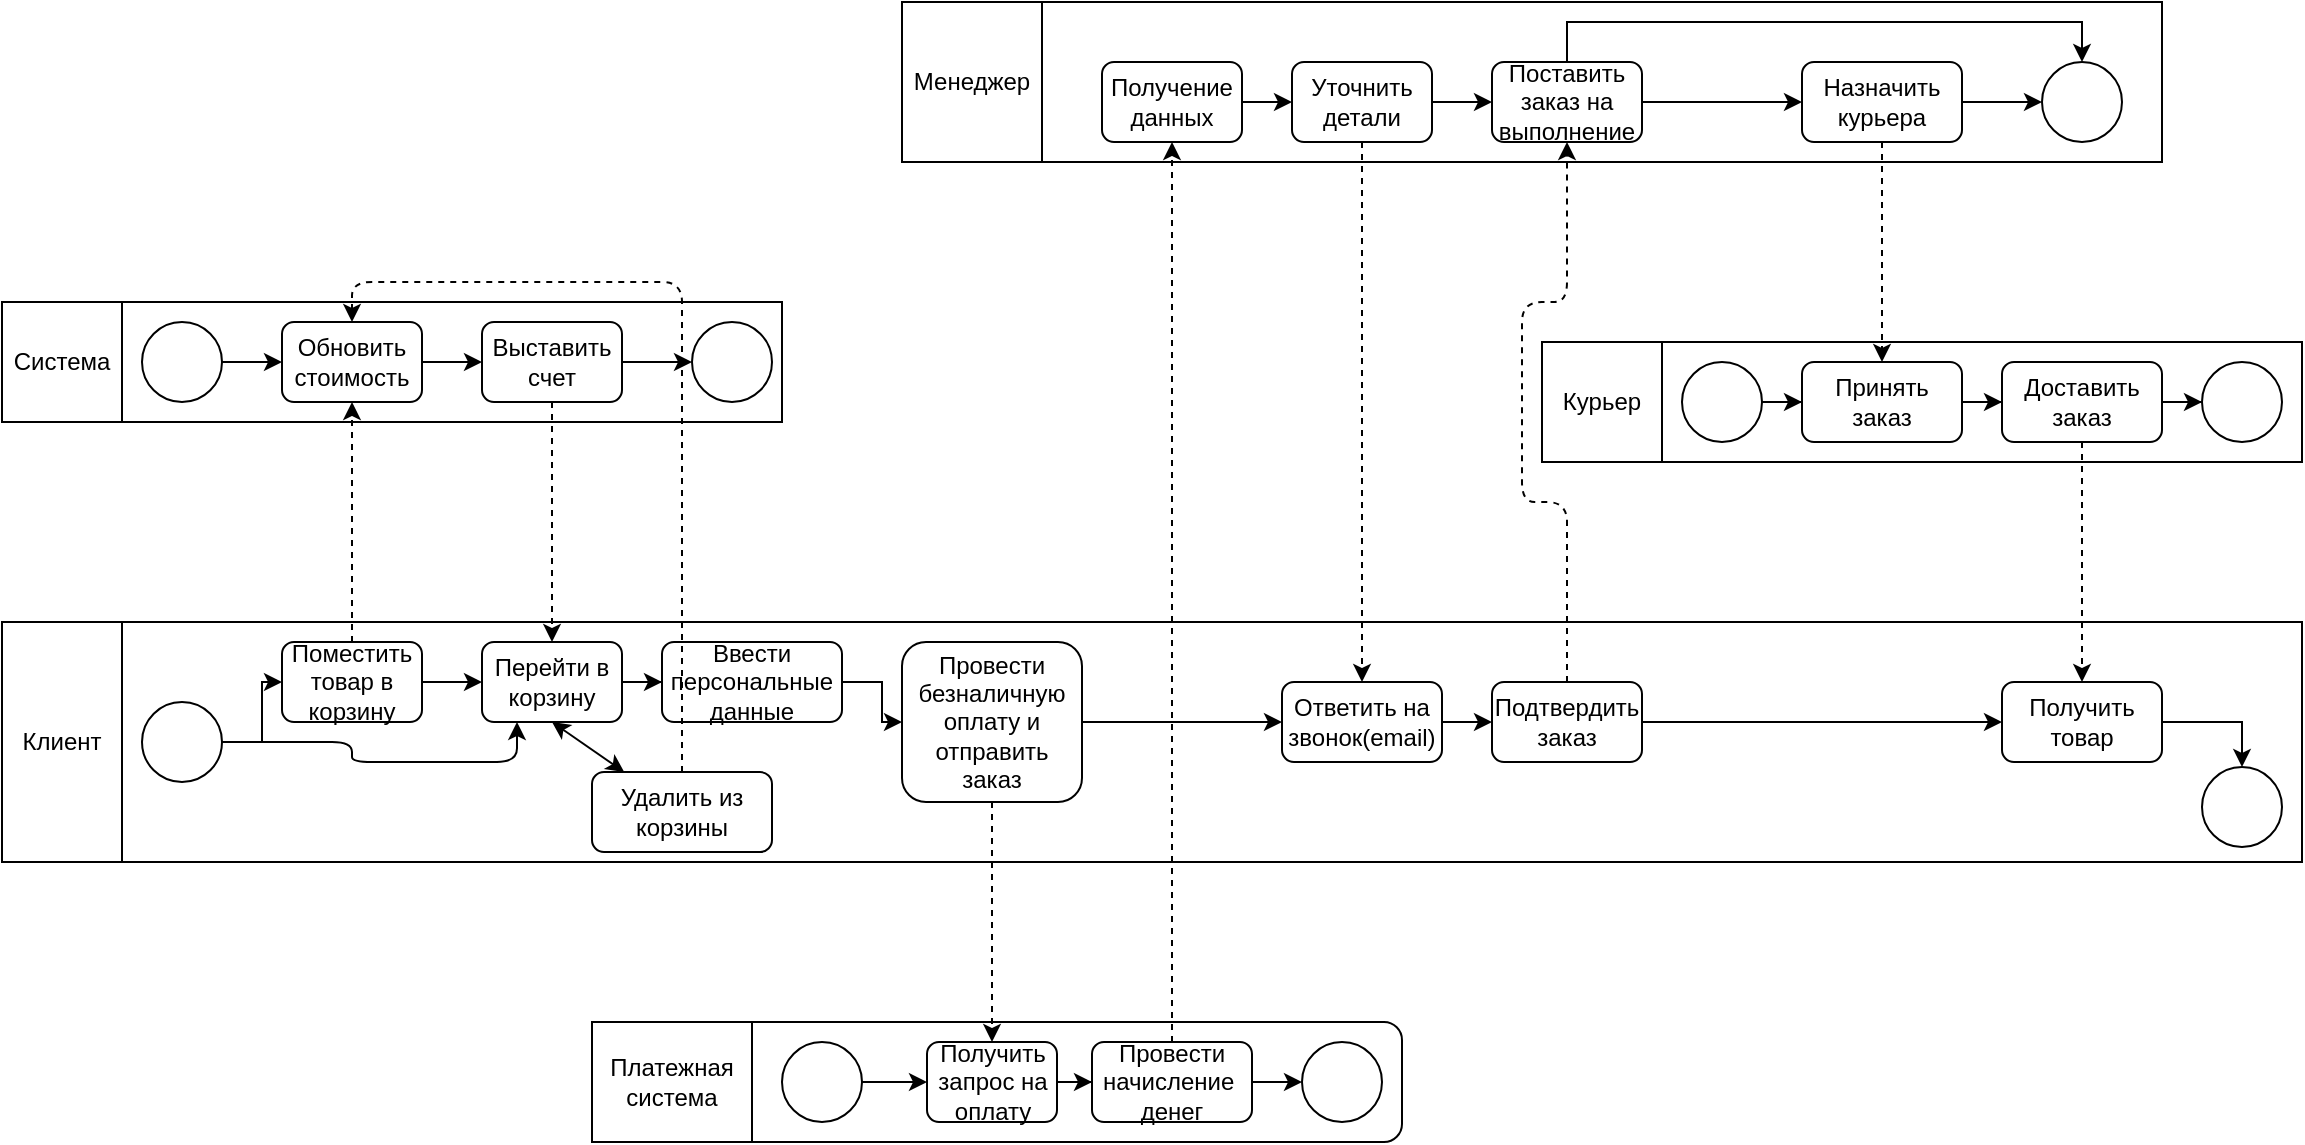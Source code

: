 <mxfile version="11.2.8" type="device" pages="1"><diagram id="i1Cw4rcBKylLXXhqqrW6" name="Page-1"><mxGraphModel dx="1038" dy="499" grid="1" gridSize="10" guides="1" tooltips="1" connect="1" arrows="1" fold="1" page="1" pageScale="1" pageWidth="827" pageHeight="1169" math="0" shadow="0"><root><mxCell id="0"/><mxCell id="1" parent="0"/><mxCell id="Mkm08KAxcuWUaunP_97x-1" value="" style="rounded=0;whiteSpace=wrap;html=1;" vertex="1" parent="1"><mxGeometry x="70" y="450" width="1090" height="120" as="geometry"/></mxCell><mxCell id="Mkm08KAxcuWUaunP_97x-2" style="edgeStyle=orthogonalEdgeStyle;rounded=0;orthogonalLoop=1;jettySize=auto;html=1;exitX=1;exitY=0.5;exitDx=0;exitDy=0;" edge="1" parent="1" source="Mkm08KAxcuWUaunP_97x-4" target="Mkm08KAxcuWUaunP_97x-6"><mxGeometry relative="1" as="geometry"/></mxCell><mxCell id="Mkm08KAxcuWUaunP_97x-3" style="edgeStyle=orthogonalEdgeStyle;rounded=1;orthogonalLoop=1;jettySize=auto;html=1;exitX=1;exitY=0.5;exitDx=0;exitDy=0;entryX=0.25;entryY=1;entryDx=0;entryDy=0;" edge="1" parent="1" source="Mkm08KAxcuWUaunP_97x-4" target="Mkm08KAxcuWUaunP_97x-8"><mxGeometry relative="1" as="geometry"/></mxCell><mxCell id="Mkm08KAxcuWUaunP_97x-4" value="" style="ellipse;whiteSpace=wrap;html=1;aspect=fixed;" vertex="1" parent="1"><mxGeometry x="80" y="490" width="40" height="40" as="geometry"/></mxCell><mxCell id="Mkm08KAxcuWUaunP_97x-5" style="edgeStyle=orthogonalEdgeStyle;rounded=0;orthogonalLoop=1;jettySize=auto;html=1;exitX=1;exitY=0.5;exitDx=0;exitDy=0;" edge="1" parent="1" source="Mkm08KAxcuWUaunP_97x-6" target="Mkm08KAxcuWUaunP_97x-8"><mxGeometry relative="1" as="geometry"/></mxCell><mxCell id="Mkm08KAxcuWUaunP_97x-6" value="&lt;span style=&quot;white-space: normal&quot;&gt;Поместить товар в корзину&lt;/span&gt;" style="rounded=1;whiteSpace=wrap;html=1;" vertex="1" parent="1"><mxGeometry x="150" y="460" width="70" height="40" as="geometry"/></mxCell><mxCell id="Mkm08KAxcuWUaunP_97x-7" style="edgeStyle=orthogonalEdgeStyle;rounded=0;orthogonalLoop=1;jettySize=auto;html=1;exitX=1;exitY=0.5;exitDx=0;exitDy=0;" edge="1" parent="1" source="Mkm08KAxcuWUaunP_97x-8" target="Mkm08KAxcuWUaunP_97x-10"><mxGeometry relative="1" as="geometry"/></mxCell><mxCell id="Mkm08KAxcuWUaunP_97x-8" value="Перейти в корзину" style="rounded=1;whiteSpace=wrap;html=1;" vertex="1" parent="1"><mxGeometry x="250" y="460" width="70" height="40" as="geometry"/></mxCell><mxCell id="Mkm08KAxcuWUaunP_97x-78" style="edgeStyle=orthogonalEdgeStyle;rounded=0;orthogonalLoop=1;jettySize=auto;html=1;exitX=1;exitY=0.5;exitDx=0;exitDy=0;" edge="1" parent="1" source="Mkm08KAxcuWUaunP_97x-10" target="Mkm08KAxcuWUaunP_97x-12"><mxGeometry relative="1" as="geometry"><mxPoint x="445" y="480" as="targetPoint"/></mxGeometry></mxCell><mxCell id="Mkm08KAxcuWUaunP_97x-10" value="Ввести персональные данные" style="rounded=1;whiteSpace=wrap;html=1;" vertex="1" parent="1"><mxGeometry x="340" y="460" width="90" height="40" as="geometry"/></mxCell><mxCell id="Mkm08KAxcuWUaunP_97x-11" value="" style="edgeStyle=orthogonalEdgeStyle;rounded=1;orthogonalLoop=1;jettySize=auto;html=1;" edge="1" parent="1" source="Mkm08KAxcuWUaunP_97x-12" target="Mkm08KAxcuWUaunP_97x-34"><mxGeometry relative="1" as="geometry"/></mxCell><mxCell id="Mkm08KAxcuWUaunP_97x-12" value="Провести безналичную оплату и отправить заказ" style="rounded=1;whiteSpace=wrap;html=1;" vertex="1" parent="1"><mxGeometry x="460" y="460" width="90" height="80" as="geometry"/></mxCell><mxCell id="Mkm08KAxcuWUaunP_97x-13" value="" style="rounded=0;whiteSpace=wrap;html=1;" vertex="1" parent="1"><mxGeometry x="10" y="290" width="390" height="60" as="geometry"/></mxCell><mxCell id="Mkm08KAxcuWUaunP_97x-14" value="" style="whiteSpace=wrap;html=1;aspect=fixed;" vertex="1" parent="1"><mxGeometry x="10" y="290" width="60" height="60" as="geometry"/></mxCell><mxCell id="Mkm08KAxcuWUaunP_97x-15" value="Система" style="text;html=1;strokeColor=none;fillColor=none;align=center;verticalAlign=middle;whiteSpace=wrap;rounded=0;" vertex="1" parent="1"><mxGeometry x="20" y="310" width="40" height="20" as="geometry"/></mxCell><mxCell id="Mkm08KAxcuWUaunP_97x-16" style="edgeStyle=orthogonalEdgeStyle;rounded=0;orthogonalLoop=1;jettySize=auto;html=1;exitX=1;exitY=0.5;exitDx=0;exitDy=0;" edge="1" parent="1" source="Mkm08KAxcuWUaunP_97x-17" target="Mkm08KAxcuWUaunP_97x-19"><mxGeometry relative="1" as="geometry"/></mxCell><mxCell id="Mkm08KAxcuWUaunP_97x-17" value="" style="ellipse;whiteSpace=wrap;html=1;aspect=fixed;" vertex="1" parent="1"><mxGeometry x="80" y="300" width="40" height="40" as="geometry"/></mxCell><mxCell id="Mkm08KAxcuWUaunP_97x-18" style="edgeStyle=orthogonalEdgeStyle;rounded=0;orthogonalLoop=1;jettySize=auto;html=1;exitX=1;exitY=0.5;exitDx=0;exitDy=0;entryX=0;entryY=0.5;entryDx=0;entryDy=0;" edge="1" parent="1" source="Mkm08KAxcuWUaunP_97x-19" target="Mkm08KAxcuWUaunP_97x-22"><mxGeometry relative="1" as="geometry"/></mxCell><mxCell id="Mkm08KAxcuWUaunP_97x-19" value="Обновить&lt;br&gt;стоимость" style="rounded=1;whiteSpace=wrap;html=1;" vertex="1" parent="1"><mxGeometry x="150" y="300" width="70" height="40" as="geometry"/></mxCell><mxCell id="Mkm08KAxcuWUaunP_97x-20" style="edgeStyle=orthogonalEdgeStyle;rounded=1;orthogonalLoop=1;jettySize=auto;html=1;entryX=0.5;entryY=0;entryDx=0;entryDy=0;dashed=1;" edge="1" parent="1" source="Mkm08KAxcuWUaunP_97x-22" target="Mkm08KAxcuWUaunP_97x-8"><mxGeometry relative="1" as="geometry"/></mxCell><mxCell id="Mkm08KAxcuWUaunP_97x-21" style="edgeStyle=orthogonalEdgeStyle;rounded=1;orthogonalLoop=1;jettySize=auto;html=1;exitX=1;exitY=0.5;exitDx=0;exitDy=0;" edge="1" parent="1" source="Mkm08KAxcuWUaunP_97x-22"><mxGeometry relative="1" as="geometry"><mxPoint x="355" y="320" as="targetPoint"/></mxGeometry></mxCell><mxCell id="Mkm08KAxcuWUaunP_97x-22" value="Выставить счет" style="rounded=1;whiteSpace=wrap;html=1;" vertex="1" parent="1"><mxGeometry x="250" y="300" width="70" height="40" as="geometry"/></mxCell><mxCell id="Mkm08KAxcuWUaunP_97x-23" style="edgeStyle=orthogonalEdgeStyle;rounded=1;orthogonalLoop=1;jettySize=auto;html=1;exitX=0.5;exitY=0;exitDx=0;exitDy=0;entryX=0.5;entryY=1;entryDx=0;entryDy=0;dashed=1;" edge="1" parent="1" source="Mkm08KAxcuWUaunP_97x-6" target="Mkm08KAxcuWUaunP_97x-19"><mxGeometry relative="1" as="geometry"/></mxCell><mxCell id="Mkm08KAxcuWUaunP_97x-24" value="" style="rounded=0;whiteSpace=wrap;html=1;" vertex="1" parent="1"><mxGeometry x="460" y="140" width="630" height="80" as="geometry"/></mxCell><mxCell id="Mkm08KAxcuWUaunP_97x-25" style="edgeStyle=orthogonalEdgeStyle;rounded=1;orthogonalLoop=1;jettySize=auto;html=1;exitX=1;exitY=0.5;exitDx=0;exitDy=0;" edge="1" parent="1" source="Mkm08KAxcuWUaunP_97x-26" target="Mkm08KAxcuWUaunP_97x-31"><mxGeometry relative="1" as="geometry"/></mxCell><mxCell id="Mkm08KAxcuWUaunP_97x-26" value="Получение данных" style="rounded=1;whiteSpace=wrap;html=1;" vertex="1" parent="1"><mxGeometry x="560" y="170" width="70" height="40" as="geometry"/></mxCell><mxCell id="Mkm08KAxcuWUaunP_97x-28" style="edgeStyle=orthogonalEdgeStyle;rounded=1;orthogonalLoop=1;jettySize=auto;html=1;dashed=1;" edge="1" parent="1" source="Mkm08KAxcuWUaunP_97x-31" target="Mkm08KAxcuWUaunP_97x-34"><mxGeometry relative="1" as="geometry"/></mxCell><mxCell id="Mkm08KAxcuWUaunP_97x-29" style="edgeStyle=orthogonalEdgeStyle;rounded=1;orthogonalLoop=1;jettySize=auto;html=1;exitX=1;exitY=0.5;exitDx=0;exitDy=0;entryX=0;entryY=0.5;entryDx=0;entryDy=0;" edge="1" parent="1" source="Mkm08KAxcuWUaunP_97x-31" target="Mkm08KAxcuWUaunP_97x-51"><mxGeometry relative="1" as="geometry"><Array as="points"><mxPoint x="740" y="190"/><mxPoint x="740" y="190"/></Array></mxGeometry></mxCell><mxCell id="Mkm08KAxcuWUaunP_97x-31" value="Уточнить детали" style="rounded=1;whiteSpace=wrap;html=1;" vertex="1" parent="1"><mxGeometry x="655" y="170" width="70" height="40" as="geometry"/></mxCell><mxCell id="Mkm08KAxcuWUaunP_97x-33" value="" style="edgeStyle=orthogonalEdgeStyle;rounded=1;orthogonalLoop=1;jettySize=auto;html=1;" edge="1" parent="1" source="Mkm08KAxcuWUaunP_97x-34" target="Mkm08KAxcuWUaunP_97x-47"><mxGeometry relative="1" as="geometry"/></mxCell><mxCell id="Mkm08KAxcuWUaunP_97x-34" value="Ответить на звонок(email)" style="rounded=1;whiteSpace=wrap;html=1;" vertex="1" parent="1"><mxGeometry x="650" y="480" width="80" height="40" as="geometry"/></mxCell><mxCell id="Mkm08KAxcuWUaunP_97x-35" style="edgeStyle=orthogonalEdgeStyle;rounded=1;orthogonalLoop=1;jettySize=auto;html=1;exitX=0.5;exitY=0;exitDx=0;exitDy=0;entryX=0.5;entryY=0;entryDx=0;entryDy=0;dashed=1;" edge="1" parent="1" source="Mkm08KAxcuWUaunP_97x-36" target="Mkm08KAxcuWUaunP_97x-19"><mxGeometry relative="1" as="geometry"/></mxCell><mxCell id="Mkm08KAxcuWUaunP_97x-36" value="Удалить из корзины" style="rounded=1;whiteSpace=wrap;html=1;" vertex="1" parent="1"><mxGeometry x="305" y="525" width="90" height="40" as="geometry"/></mxCell><mxCell id="Mkm08KAxcuWUaunP_97x-37" value="" style="endArrow=classic;startArrow=classic;html=1;entryX=0.5;entryY=1;entryDx=0;entryDy=0;" edge="1" parent="1" source="Mkm08KAxcuWUaunP_97x-36" target="Mkm08KAxcuWUaunP_97x-8"><mxGeometry width="50" height="50" relative="1" as="geometry"><mxPoint x="70" y="680" as="sourcePoint"/><mxPoint x="120" y="630" as="targetPoint"/></mxGeometry></mxCell><mxCell id="Mkm08KAxcuWUaunP_97x-38" value="" style="rounded=0;whiteSpace=wrap;html=1;" vertex="1" parent="1"><mxGeometry x="10" y="450" width="60" height="120" as="geometry"/></mxCell><mxCell id="Mkm08KAxcuWUaunP_97x-39" value="Клиент" style="text;html=1;strokeColor=none;fillColor=none;align=center;verticalAlign=middle;whiteSpace=wrap;rounded=0;" vertex="1" parent="1"><mxGeometry x="10" y="495" width="60" height="30" as="geometry"/></mxCell><mxCell id="Mkm08KAxcuWUaunP_97x-43" value="" style="ellipse;whiteSpace=wrap;html=1;aspect=fixed;" vertex="1" parent="1"><mxGeometry x="1110" y="522.5" width="40" height="40" as="geometry"/></mxCell><mxCell id="Mkm08KAxcuWUaunP_97x-44" value="" style="ellipse;whiteSpace=wrap;html=1;aspect=fixed;" vertex="1" parent="1"><mxGeometry x="355" y="300" width="40" height="40" as="geometry"/></mxCell><mxCell id="Mkm08KAxcuWUaunP_97x-45" style="edgeStyle=orthogonalEdgeStyle;rounded=1;orthogonalLoop=1;jettySize=auto;html=1;dashed=1;entryX=0.5;entryY=1;entryDx=0;entryDy=0;" edge="1" parent="1" source="Mkm08KAxcuWUaunP_97x-47" target="Mkm08KAxcuWUaunP_97x-51"><mxGeometry relative="1" as="geometry"><Array as="points"><mxPoint x="793" y="390"/><mxPoint x="770" y="390"/><mxPoint x="770" y="290"/><mxPoint x="793" y="290"/></Array></mxGeometry></mxCell><mxCell id="Mkm08KAxcuWUaunP_97x-46" style="edgeStyle=orthogonalEdgeStyle;rounded=0;orthogonalLoop=1;jettySize=auto;html=1;exitX=1;exitY=0.5;exitDx=0;exitDy=0;" edge="1" parent="1" source="Mkm08KAxcuWUaunP_97x-47" target="Mkm08KAxcuWUaunP_97x-68"><mxGeometry relative="1" as="geometry"/></mxCell><mxCell id="Mkm08KAxcuWUaunP_97x-47" value="Подтвердить заказ" style="rounded=1;whiteSpace=wrap;html=1;" vertex="1" parent="1"><mxGeometry x="755" y="480" width="75" height="40" as="geometry"/></mxCell><mxCell id="Mkm08KAxcuWUaunP_97x-48" value="" style="rounded=0;whiteSpace=wrap;html=1;" vertex="1" parent="1"><mxGeometry x="460" y="140" width="70" height="80" as="geometry"/></mxCell><mxCell id="Mkm08KAxcuWUaunP_97x-49" value="Менеджер" style="text;html=1;strokeColor=none;fillColor=none;align=center;verticalAlign=middle;whiteSpace=wrap;rounded=0;" vertex="1" parent="1"><mxGeometry x="475" y="170" width="40" height="20" as="geometry"/></mxCell><mxCell id="Mkm08KAxcuWUaunP_97x-50" value="" style="edgeStyle=orthogonalEdgeStyle;rounded=1;orthogonalLoop=1;jettySize=auto;html=1;" edge="1" parent="1" source="Mkm08KAxcuWUaunP_97x-51" target="Mkm08KAxcuWUaunP_97x-56"><mxGeometry relative="1" as="geometry"/></mxCell><mxCell id="Mkm08KAxcuWUaunP_97x-94" style="edgeStyle=orthogonalEdgeStyle;rounded=0;orthogonalLoop=1;jettySize=auto;html=1;entryX=0.5;entryY=0;entryDx=0;entryDy=0;" edge="1" parent="1" source="Mkm08KAxcuWUaunP_97x-51" target="Mkm08KAxcuWUaunP_97x-54"><mxGeometry relative="1" as="geometry"><Array as="points"><mxPoint x="793" y="150"/><mxPoint x="1050" y="150"/></Array></mxGeometry></mxCell><mxCell id="Mkm08KAxcuWUaunP_97x-51" value="Поставить заказ на выполнение" style="rounded=1;whiteSpace=wrap;html=1;" vertex="1" parent="1"><mxGeometry x="755" y="170" width="75" height="40" as="geometry"/></mxCell><mxCell id="Mkm08KAxcuWUaunP_97x-54" value="" style="ellipse;whiteSpace=wrap;html=1;aspect=fixed;" vertex="1" parent="1"><mxGeometry x="1030" y="170" width="40" height="40" as="geometry"/></mxCell><mxCell id="Mkm08KAxcuWUaunP_97x-55" style="edgeStyle=orthogonalEdgeStyle;rounded=1;orthogonalLoop=1;jettySize=auto;html=1;entryX=0;entryY=0.5;entryDx=0;entryDy=0;" edge="1" parent="1" source="Mkm08KAxcuWUaunP_97x-56" target="Mkm08KAxcuWUaunP_97x-54"><mxGeometry relative="1" as="geometry"/></mxCell><mxCell id="Mkm08KAxcuWUaunP_97x-56" value="Назначить курьера" style="rounded=1;whiteSpace=wrap;html=1;" vertex="1" parent="1"><mxGeometry x="910" y="170" width="80" height="40" as="geometry"/></mxCell><mxCell id="Mkm08KAxcuWUaunP_97x-57" value="" style="rounded=0;whiteSpace=wrap;html=1;" vertex="1" parent="1"><mxGeometry x="780" y="310" width="380" height="60" as="geometry"/></mxCell><mxCell id="Mkm08KAxcuWUaunP_97x-58" value="Курьер" style="rounded=0;whiteSpace=wrap;html=1;" vertex="1" parent="1"><mxGeometry x="780" y="310" width="60" height="60" as="geometry"/></mxCell><mxCell id="Mkm08KAxcuWUaunP_97x-59" style="edgeStyle=orthogonalEdgeStyle;rounded=0;orthogonalLoop=1;jettySize=auto;html=1;exitX=1;exitY=0.5;exitDx=0;exitDy=0;" edge="1" parent="1" source="Mkm08KAxcuWUaunP_97x-60" target="Mkm08KAxcuWUaunP_97x-66"><mxGeometry relative="1" as="geometry"/></mxCell><mxCell id="Mkm08KAxcuWUaunP_97x-60" value="Принять заказ" style="rounded=1;whiteSpace=wrap;html=1;" vertex="1" parent="1"><mxGeometry x="910" y="320" width="80" height="40" as="geometry"/></mxCell><mxCell id="Mkm08KAxcuWUaunP_97x-61" style="edgeStyle=orthogonalEdgeStyle;rounded=0;orthogonalLoop=1;jettySize=auto;html=1;exitX=1;exitY=0.5;exitDx=0;exitDy=0;" edge="1" parent="1" source="Mkm08KAxcuWUaunP_97x-62" target="Mkm08KAxcuWUaunP_97x-60"><mxGeometry relative="1" as="geometry"/></mxCell><mxCell id="Mkm08KAxcuWUaunP_97x-62" value="" style="ellipse;whiteSpace=wrap;html=1;aspect=fixed;" vertex="1" parent="1"><mxGeometry x="850" y="320" width="40" height="40" as="geometry"/></mxCell><mxCell id="Mkm08KAxcuWUaunP_97x-63" style="edgeStyle=orthogonalEdgeStyle;rounded=0;orthogonalLoop=1;jettySize=auto;html=1;dashed=1;" edge="1" parent="1" source="Mkm08KAxcuWUaunP_97x-56" target="Mkm08KAxcuWUaunP_97x-60"><mxGeometry relative="1" as="geometry"/></mxCell><mxCell id="Mkm08KAxcuWUaunP_97x-64" style="edgeStyle=orthogonalEdgeStyle;rounded=0;orthogonalLoop=1;jettySize=auto;html=1;exitX=0.5;exitY=1;exitDx=0;exitDy=0;dashed=1;" edge="1" parent="1" source="Mkm08KAxcuWUaunP_97x-66" target="Mkm08KAxcuWUaunP_97x-68"><mxGeometry relative="1" as="geometry"/></mxCell><mxCell id="Mkm08KAxcuWUaunP_97x-75" style="edgeStyle=orthogonalEdgeStyle;rounded=0;orthogonalLoop=1;jettySize=auto;html=1;exitX=1;exitY=0.5;exitDx=0;exitDy=0;" edge="1" parent="1" source="Mkm08KAxcuWUaunP_97x-66" target="Mkm08KAxcuWUaunP_97x-74"><mxGeometry relative="1" as="geometry"/></mxCell><mxCell id="Mkm08KAxcuWUaunP_97x-66" value="Доставить заказ" style="rounded=1;whiteSpace=wrap;html=1;" vertex="1" parent="1"><mxGeometry x="1010" y="320" width="80" height="40" as="geometry"/></mxCell><mxCell id="Mkm08KAxcuWUaunP_97x-76" style="edgeStyle=orthogonalEdgeStyle;rounded=0;orthogonalLoop=1;jettySize=auto;html=1;exitX=1;exitY=0.5;exitDx=0;exitDy=0;entryX=0.5;entryY=0;entryDx=0;entryDy=0;" edge="1" parent="1" source="Mkm08KAxcuWUaunP_97x-68" target="Mkm08KAxcuWUaunP_97x-43"><mxGeometry relative="1" as="geometry"/></mxCell><mxCell id="Mkm08KAxcuWUaunP_97x-68" value="Получить товар" style="rounded=1;whiteSpace=wrap;html=1;" vertex="1" parent="1"><mxGeometry x="1010" y="480" width="80" height="40" as="geometry"/></mxCell><mxCell id="Mkm08KAxcuWUaunP_97x-74" value="" style="ellipse;whiteSpace=wrap;html=1;aspect=fixed;" vertex="1" parent="1"><mxGeometry x="1110" y="320" width="40" height="40" as="geometry"/></mxCell><mxCell id="Mkm08KAxcuWUaunP_97x-80" value="" style="rounded=1;whiteSpace=wrap;html=1;fontFamily=Helvetica;fontSize=12;fontColor=#000000;align=center;strokeColor=#000000;fillColor=#ffffff;" vertex="1" parent="1"><mxGeometry x="305" y="650" width="405" height="60" as="geometry"/></mxCell><mxCell id="Mkm08KAxcuWUaunP_97x-81" value="Платежная &lt;br&gt;система" style="rounded=0;whiteSpace=wrap;html=1;" vertex="1" parent="1"><mxGeometry x="305" y="650" width="80" height="60" as="geometry"/></mxCell><mxCell id="Mkm08KAxcuWUaunP_97x-85" value="" style="edgeStyle=orthogonalEdgeStyle;rounded=0;orthogonalLoop=1;jettySize=auto;html=1;" edge="1" parent="1" source="Mkm08KAxcuWUaunP_97x-83" target="Mkm08KAxcuWUaunP_97x-84"><mxGeometry relative="1" as="geometry"/></mxCell><mxCell id="Mkm08KAxcuWUaunP_97x-83" value="" style="ellipse;whiteSpace=wrap;html=1;aspect=fixed;" vertex="1" parent="1"><mxGeometry x="400" y="660" width="40" height="40" as="geometry"/></mxCell><mxCell id="Mkm08KAxcuWUaunP_97x-87" style="edgeStyle=orthogonalEdgeStyle;rounded=0;orthogonalLoop=1;jettySize=auto;html=1;exitX=1;exitY=0.5;exitDx=0;exitDy=0;" edge="1" parent="1" source="Mkm08KAxcuWUaunP_97x-84" target="Mkm08KAxcuWUaunP_97x-86"><mxGeometry relative="1" as="geometry"/></mxCell><mxCell id="Mkm08KAxcuWUaunP_97x-84" value="Получить запрос на оплату" style="rounded=1;whiteSpace=wrap;html=1;" vertex="1" parent="1"><mxGeometry x="472.5" y="660" width="65" height="40" as="geometry"/></mxCell><mxCell id="Mkm08KAxcuWUaunP_97x-27" style="edgeStyle=orthogonalEdgeStyle;rounded=1;orthogonalLoop=1;jettySize=auto;html=1;exitX=0.5;exitY=1;exitDx=0;exitDy=0;entryX=0.5;entryY=0;entryDx=0;entryDy=0;dashed=1;" edge="1" parent="1" source="Mkm08KAxcuWUaunP_97x-12" target="Mkm08KAxcuWUaunP_97x-84"><mxGeometry relative="1" as="geometry"/></mxCell><mxCell id="Mkm08KAxcuWUaunP_97x-91" style="edgeStyle=orthogonalEdgeStyle;rounded=0;orthogonalLoop=1;jettySize=auto;html=1;exitX=1;exitY=0.5;exitDx=0;exitDy=0;" edge="1" parent="1" source="Mkm08KAxcuWUaunP_97x-86" target="Mkm08KAxcuWUaunP_97x-88"><mxGeometry relative="1" as="geometry"/></mxCell><mxCell id="Mkm08KAxcuWUaunP_97x-93" style="edgeStyle=orthogonalEdgeStyle;rounded=0;orthogonalLoop=1;jettySize=auto;html=1;exitX=0.5;exitY=0;exitDx=0;exitDy=0;dashed=1;" edge="1" parent="1" source="Mkm08KAxcuWUaunP_97x-86" target="Mkm08KAxcuWUaunP_97x-26"><mxGeometry relative="1" as="geometry"/></mxCell><mxCell id="Mkm08KAxcuWUaunP_97x-86" value="Провести начисление&amp;nbsp;&lt;br&gt;денег" style="rounded=1;whiteSpace=wrap;html=1;" vertex="1" parent="1"><mxGeometry x="555" y="660" width="80" height="40" as="geometry"/></mxCell><mxCell id="Mkm08KAxcuWUaunP_97x-88" value="" style="ellipse;whiteSpace=wrap;html=1;aspect=fixed;" vertex="1" parent="1"><mxGeometry x="660" y="660" width="40" height="40" as="geometry"/></mxCell></root></mxGraphModel></diagram></mxfile>